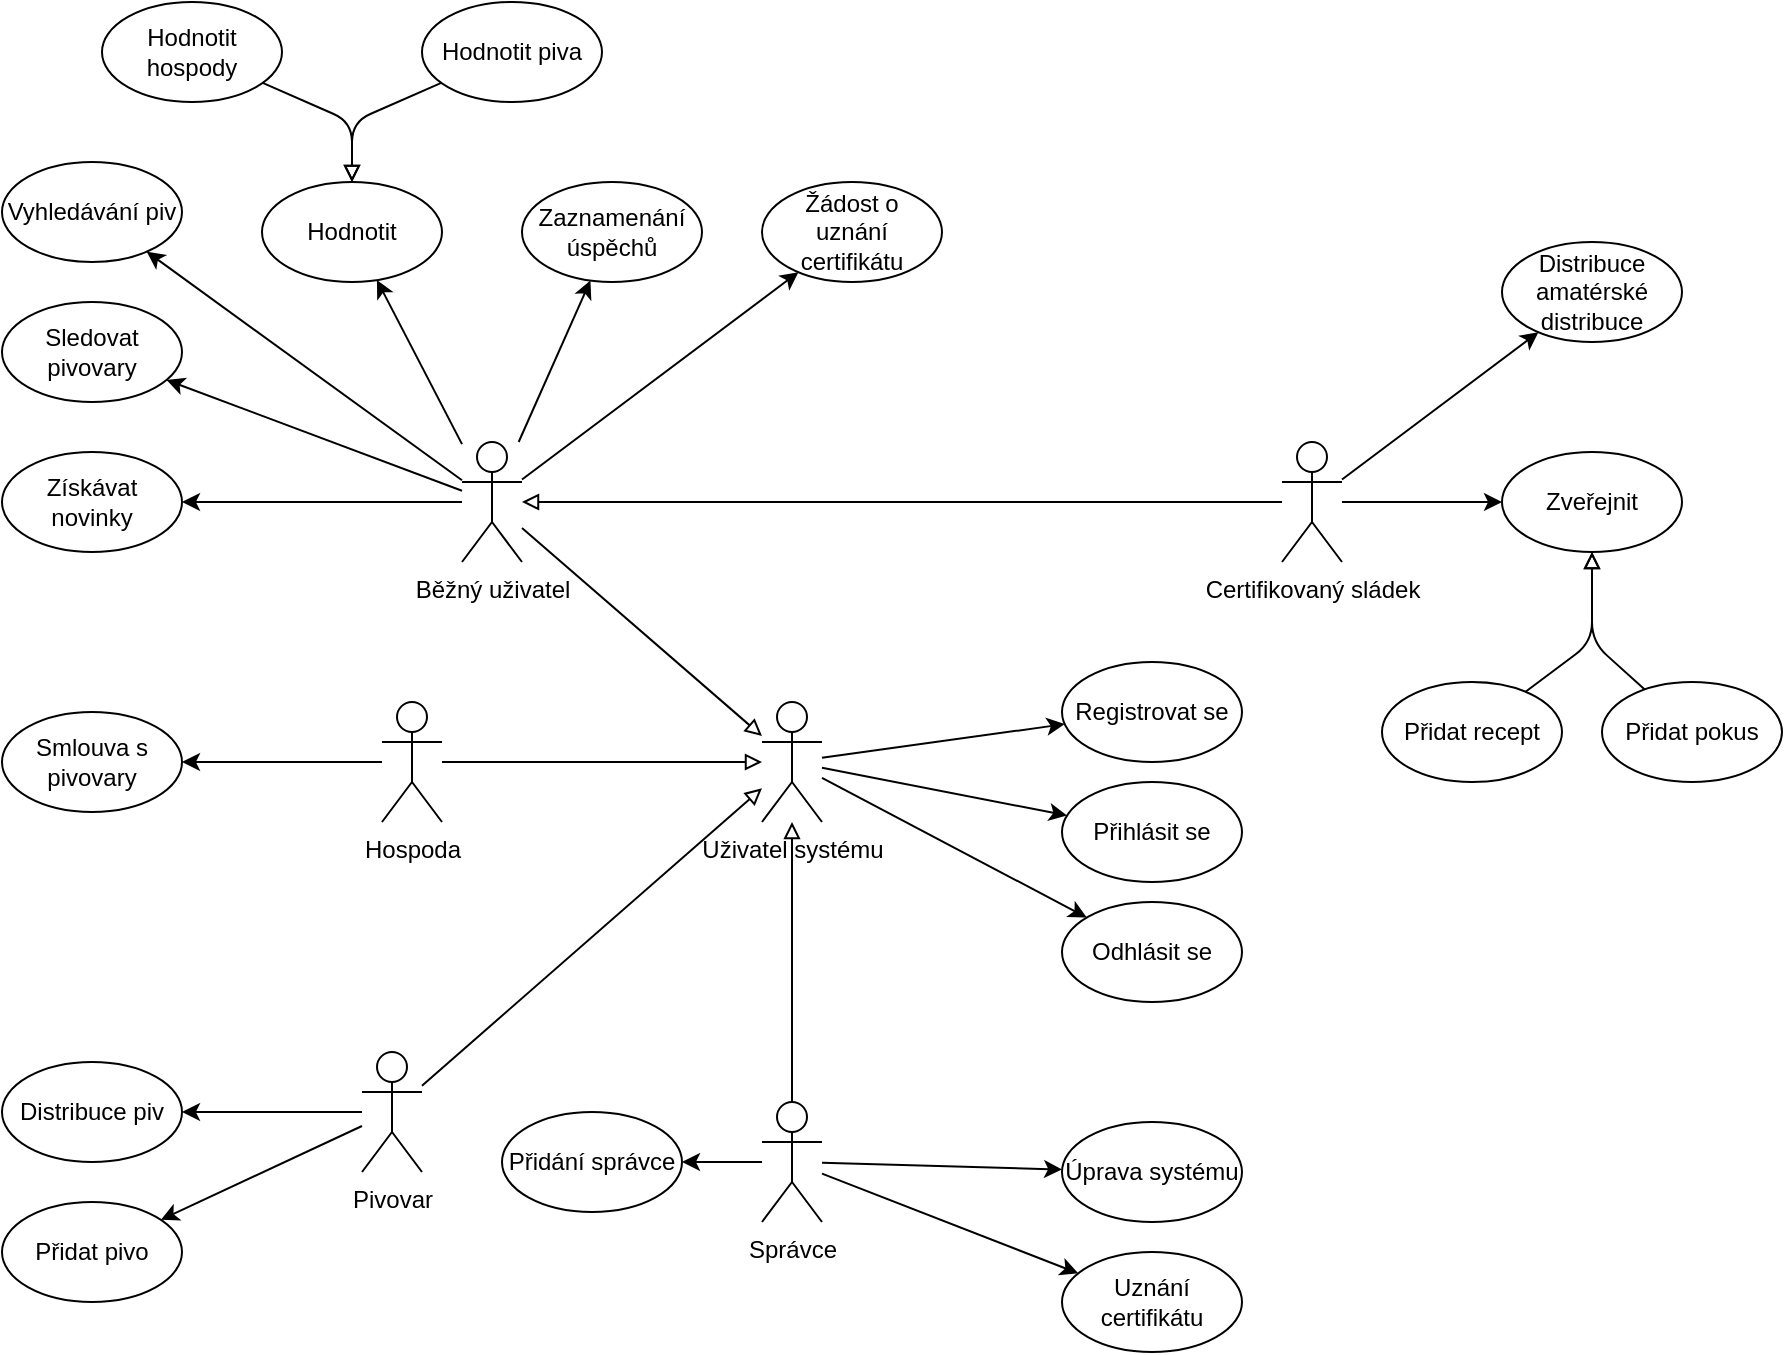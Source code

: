 <mxfile>
    <diagram id="3fsTWa04-VPi2OxSYWGI" name="Page-1">
        <mxGraphModel dx="2153" dy="1832" grid="1" gridSize="10" guides="1" tooltips="1" connect="1" arrows="1" fold="1" page="1" pageScale="1" pageWidth="850" pageHeight="1100" math="0" shadow="0">
            <root>
                <mxCell id="0"/>
                <mxCell id="1" parent="0"/>
                <mxCell id="18" style="edgeStyle=none;html=1;" parent="1" source="2" target="59" edge="1">
                    <mxGeometry relative="1" as="geometry"/>
                </mxCell>
                <mxCell id="19" style="edgeStyle=none;html=1;" parent="1" source="2" target="5" edge="1">
                    <mxGeometry relative="1" as="geometry"/>
                </mxCell>
                <mxCell id="20" style="edgeStyle=none;html=1;" parent="1" source="2" target="6" edge="1">
                    <mxGeometry relative="1" as="geometry"/>
                </mxCell>
                <mxCell id="21" style="edgeStyle=none;html=1;" parent="1" source="2" target="7" edge="1">
                    <mxGeometry relative="1" as="geometry"/>
                </mxCell>
                <mxCell id="22" style="edgeStyle=none;html=1;" parent="1" source="2" target="8" edge="1">
                    <mxGeometry relative="1" as="geometry"/>
                </mxCell>
                <mxCell id="73" style="edgeStyle=none;html=1;" edge="1" parent="1" source="2" target="72">
                    <mxGeometry relative="1" as="geometry"/>
                </mxCell>
                <mxCell id="2" value="Běžný uživatel" style="shape=umlActor;verticalLabelPosition=bottom;verticalAlign=top;html=1;outlineConnect=0;" parent="1" vertex="1">
                    <mxGeometry x="130" y="10" width="30" height="60" as="geometry"/>
                </mxCell>
                <mxCell id="62" style="edgeStyle=none;html=1;endArrow=block;endFill=0;" parent="1" source="3" target="59" edge="1">
                    <mxGeometry relative="1" as="geometry">
                        <Array as="points">
                            <mxPoint x="75" y="-150"/>
                        </Array>
                    </mxGeometry>
                </mxCell>
                <mxCell id="3" value="Hodnotit hospody" style="ellipse;whiteSpace=wrap;html=1;" parent="1" vertex="1">
                    <mxGeometry x="-50" y="-210" width="90" height="50" as="geometry"/>
                </mxCell>
                <mxCell id="5" value="Vyhledávání piv" style="ellipse;whiteSpace=wrap;html=1;" parent="1" vertex="1">
                    <mxGeometry x="-100" y="-130" width="90" height="50" as="geometry"/>
                </mxCell>
                <mxCell id="6" value="Zaznamenání úspěchů" style="ellipse;whiteSpace=wrap;html=1;" parent="1" vertex="1">
                    <mxGeometry x="160" y="-120" width="90" height="50" as="geometry"/>
                </mxCell>
                <mxCell id="7" value="Sledovat pivovary" style="ellipse;whiteSpace=wrap;html=1;" parent="1" vertex="1">
                    <mxGeometry x="-100" y="-60" width="90" height="50" as="geometry"/>
                </mxCell>
                <mxCell id="8" value="Získávat novinky" style="ellipse;whiteSpace=wrap;html=1;" parent="1" vertex="1">
                    <mxGeometry x="-100" y="15" width="90" height="50" as="geometry"/>
                </mxCell>
                <mxCell id="9" value="Zveřejnit" style="ellipse;whiteSpace=wrap;html=1;" parent="1" vertex="1">
                    <mxGeometry x="650" y="15" width="90" height="50" as="geometry"/>
                </mxCell>
                <mxCell id="65" style="edgeStyle=none;html=1;endArrow=block;endFill=0;" parent="1" source="11" target="9" edge="1">
                    <mxGeometry relative="1" as="geometry">
                        <Array as="points">
                            <mxPoint x="695" y="110"/>
                        </Array>
                    </mxGeometry>
                </mxCell>
                <mxCell id="11" value="Přidat recept" style="ellipse;whiteSpace=wrap;html=1;" parent="1" vertex="1">
                    <mxGeometry x="590" y="130" width="90" height="50" as="geometry"/>
                </mxCell>
                <mxCell id="12" value="Distribuce piv" style="ellipse;whiteSpace=wrap;html=1;" parent="1" vertex="1">
                    <mxGeometry x="-100" y="320" width="90" height="50" as="geometry"/>
                </mxCell>
                <mxCell id="13" value="Smlouva s pivovary" style="ellipse;whiteSpace=wrap;html=1;" parent="1" vertex="1">
                    <mxGeometry x="-100" y="145" width="90" height="50" as="geometry"/>
                </mxCell>
                <mxCell id="23" style="edgeStyle=none;html=1;" parent="1" source="14" target="9" edge="1">
                    <mxGeometry relative="1" as="geometry"/>
                </mxCell>
                <mxCell id="28" style="edgeStyle=none;html=1;endArrow=block;endFill=0;" parent="1" source="14" target="2" edge="1">
                    <mxGeometry relative="1" as="geometry"/>
                </mxCell>
                <mxCell id="38" style="edgeStyle=none;html=1;" parent="1" source="14" target="37" edge="1">
                    <mxGeometry relative="1" as="geometry">
                        <mxPoint x="425" y="50" as="sourcePoint"/>
                    </mxGeometry>
                </mxCell>
                <mxCell id="14" value="Certifikovaný sládek" style="shape=umlActor;verticalLabelPosition=bottom;verticalAlign=top;html=1;outlineConnect=0;" parent="1" vertex="1">
                    <mxGeometry x="540" y="10" width="30" height="60" as="geometry"/>
                </mxCell>
                <mxCell id="25" style="edgeStyle=none;html=1;" parent="1" source="15" target="13" edge="1">
                    <mxGeometry relative="1" as="geometry"/>
                </mxCell>
                <mxCell id="15" value="Hospoda" style="shape=umlActor;verticalLabelPosition=bottom;verticalAlign=top;html=1;outlineConnect=0;" parent="1" vertex="1">
                    <mxGeometry x="90" y="140" width="30" height="60" as="geometry"/>
                </mxCell>
                <mxCell id="26" style="edgeStyle=none;html=1;" parent="1" source="16" target="12" edge="1">
                    <mxGeometry relative="1" as="geometry"/>
                </mxCell>
                <mxCell id="78" style="edgeStyle=none;html=1;endArrow=classic;endFill=1;" edge="1" parent="1" source="16" target="77">
                    <mxGeometry relative="1" as="geometry"/>
                </mxCell>
                <mxCell id="16" value="Pivovar" style="shape=umlActor;verticalLabelPosition=bottom;verticalAlign=top;html=1;outlineConnect=0;" parent="1" vertex="1">
                    <mxGeometry x="80" y="315" width="30" height="60" as="geometry"/>
                </mxCell>
                <mxCell id="61" style="edgeStyle=none;html=1;endArrow=block;endFill=0;" parent="1" source="35" target="59" edge="1">
                    <mxGeometry relative="1" as="geometry">
                        <Array as="points">
                            <mxPoint x="75" y="-150"/>
                        </Array>
                    </mxGeometry>
                </mxCell>
                <mxCell id="35" value="Hodnotit piva" style="ellipse;whiteSpace=wrap;html=1;" parent="1" vertex="1">
                    <mxGeometry x="110" y="-210" width="90" height="50" as="geometry"/>
                </mxCell>
                <mxCell id="37" value="Distribuce amatérské distribuce" style="ellipse;whiteSpace=wrap;html=1;" parent="1" vertex="1">
                    <mxGeometry x="650" y="-90" width="90" height="50" as="geometry"/>
                </mxCell>
                <mxCell id="51" style="edgeStyle=none;html=1;" parent="1" source="40" target="50" edge="1">
                    <mxGeometry relative="1" as="geometry"/>
                </mxCell>
                <mxCell id="53" style="edgeStyle=none;html=1;" parent="1" source="40" target="52" edge="1">
                    <mxGeometry relative="1" as="geometry"/>
                </mxCell>
                <mxCell id="68" style="edgeStyle=none;html=1;endArrow=classic;endFill=1;" parent="1" source="40" target="67" edge="1">
                    <mxGeometry relative="1" as="geometry"/>
                </mxCell>
                <mxCell id="40" value="Uživatel systému" style="shape=umlActor;verticalLabelPosition=bottom;verticalAlign=top;html=1;" parent="1" vertex="1">
                    <mxGeometry x="280" y="140" width="30" height="60" as="geometry"/>
                </mxCell>
                <mxCell id="42" style="edgeStyle=none;html=1;endArrow=block;endFill=0;" parent="1" source="2" target="40" edge="1">
                    <mxGeometry relative="1" as="geometry">
                        <mxPoint x="160" y="190" as="sourcePoint"/>
                        <mxPoint x="170" y="52.143" as="targetPoint"/>
                    </mxGeometry>
                </mxCell>
                <mxCell id="44" style="edgeStyle=none;html=1;endArrow=block;endFill=0;" parent="1" source="15" target="40" edge="1">
                    <mxGeometry relative="1" as="geometry">
                        <mxPoint x="170" y="70" as="sourcePoint"/>
                        <mxPoint x="260" y="190" as="targetPoint"/>
                    </mxGeometry>
                </mxCell>
                <mxCell id="46" style="edgeStyle=none;html=1;endArrow=block;endFill=0;" parent="1" source="16" target="40" edge="1">
                    <mxGeometry relative="1" as="geometry">
                        <mxPoint x="180" y="80" as="sourcePoint"/>
                        <mxPoint x="270" y="200" as="targetPoint"/>
                    </mxGeometry>
                </mxCell>
                <mxCell id="50" value="Registrovat se" style="ellipse;whiteSpace=wrap;html=1;" parent="1" vertex="1">
                    <mxGeometry x="430" y="120" width="90" height="50" as="geometry"/>
                </mxCell>
                <mxCell id="52" value="Přihlásit se" style="ellipse;whiteSpace=wrap;html=1;" parent="1" vertex="1">
                    <mxGeometry x="430" y="180" width="90" height="50" as="geometry"/>
                </mxCell>
                <mxCell id="57" style="edgeStyle=none;html=1;" parent="1" source="54" target="56" edge="1">
                    <mxGeometry relative="1" as="geometry"/>
                </mxCell>
                <mxCell id="69" style="edgeStyle=none;html=1;endArrow=classic;endFill=1;" parent="1" source="54" target="70" edge="1">
                    <mxGeometry relative="1" as="geometry">
                        <mxPoint x="430" y="380.0" as="targetPoint"/>
                    </mxGeometry>
                </mxCell>
                <mxCell id="74" style="edgeStyle=none;html=1;exitX=0.5;exitY=0;exitDx=0;exitDy=0;exitPerimeter=0;endArrow=block;endFill=0;" edge="1" parent="1" source="54" target="40">
                    <mxGeometry relative="1" as="geometry"/>
                </mxCell>
                <mxCell id="75" style="edgeStyle=none;html=1;endArrow=classic;endFill=1;" edge="1" parent="1" source="54" target="76">
                    <mxGeometry relative="1" as="geometry">
                        <mxPoint x="400.0" y="480" as="targetPoint"/>
                    </mxGeometry>
                </mxCell>
                <mxCell id="54" value="Správce" style="shape=umlActor;verticalLabelPosition=bottom;verticalAlign=top;html=1;outlineConnect=0;" parent="1" vertex="1">
                    <mxGeometry x="280" y="340" width="30" height="60" as="geometry"/>
                </mxCell>
                <mxCell id="56" value="Uznání certifikátu" style="ellipse;whiteSpace=wrap;html=1;" parent="1" vertex="1">
                    <mxGeometry x="430" y="415" width="90" height="50" as="geometry"/>
                </mxCell>
                <mxCell id="59" value="Hodnotit" style="ellipse;whiteSpace=wrap;html=1;" parent="1" vertex="1">
                    <mxGeometry x="30" y="-120" width="90" height="50" as="geometry"/>
                </mxCell>
                <mxCell id="66" style="edgeStyle=none;html=1;endArrow=block;endFill=0;" parent="1" source="64" target="9" edge="1">
                    <mxGeometry relative="1" as="geometry">
                        <Array as="points">
                            <mxPoint x="695" y="110"/>
                        </Array>
                    </mxGeometry>
                </mxCell>
                <mxCell id="64" value="Přidat pokus" style="ellipse;whiteSpace=wrap;html=1;" parent="1" vertex="1">
                    <mxGeometry x="700" y="130" width="90" height="50" as="geometry"/>
                </mxCell>
                <mxCell id="67" value="Odhlásit se" style="ellipse;whiteSpace=wrap;html=1;" parent="1" vertex="1">
                    <mxGeometry x="430" y="240" width="90" height="50" as="geometry"/>
                </mxCell>
                <mxCell id="70" value="Úprava systému" style="ellipse;whiteSpace=wrap;html=1;" parent="1" vertex="1">
                    <mxGeometry x="430" y="350" width="90" height="50" as="geometry"/>
                </mxCell>
                <mxCell id="72" value="Žádost o&lt;br&gt;uznání certifikátu" style="ellipse;whiteSpace=wrap;html=1;" vertex="1" parent="1">
                    <mxGeometry x="280" y="-120" width="90" height="50" as="geometry"/>
                </mxCell>
                <mxCell id="76" value="Přidání správce" style="ellipse;whiteSpace=wrap;html=1;" vertex="1" parent="1">
                    <mxGeometry x="150" y="345" width="90" height="50" as="geometry"/>
                </mxCell>
                <mxCell id="77" value="Přidat pivo" style="ellipse;whiteSpace=wrap;html=1;" vertex="1" parent="1">
                    <mxGeometry x="-100" y="390" width="90" height="50" as="geometry"/>
                </mxCell>
            </root>
        </mxGraphModel>
    </diagram>
</mxfile>